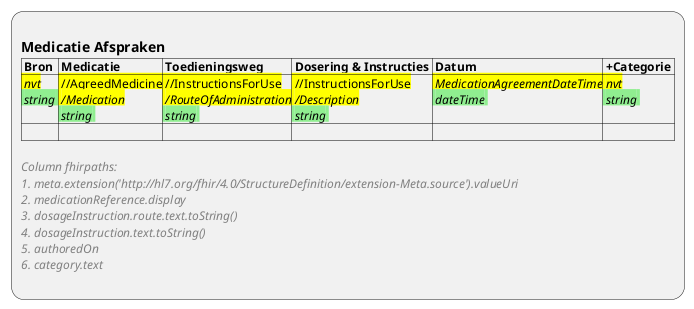 @startuml ViewDefinition-MedicationRequest
:
== Medicatie Afspraken
|= Bron |= Medicatie |= Toedieningsweg |= Dosering & Instructies |= Datum |= +Categorie |
|<back:yellow> //nvt//\n<back:lightgreen> //string// |<back:yellow> //AgreedMedicine\n<back:yellow> ///Medication//\n<back:lightgreen> //string// |<back:yellow> //InstructionsForUse\n<back:yellow> ///RouteOfAdministration//\n<back:lightgreen> //string// |<back:yellow> //InstructionsForUse\n<back:yellow> ///Description//\n<back:lightgreen> //string// |<back:yellow> //MedicationAgreementDateTime//\n<back:lightgreen> //dateTime// |<back:yellow> //nvt//\n<back:lightgreen> //string// |
| |

<color:gray>//Column fhirpaths://
<color:gray>//1. meta.extension('http:~//hl7.org/fhir/4.0/StructureDefinition/extension-Meta.source').valueUri//
<color:gray>//2. medicationReference.display//
<color:gray>//3. dosageInstruction.route.text.toString()//
<color:gray>//4. dosageInstruction.text.toString()//
<color:gray>//5. authoredOn//
<color:gray>//6. category.text//
;
@enduml
